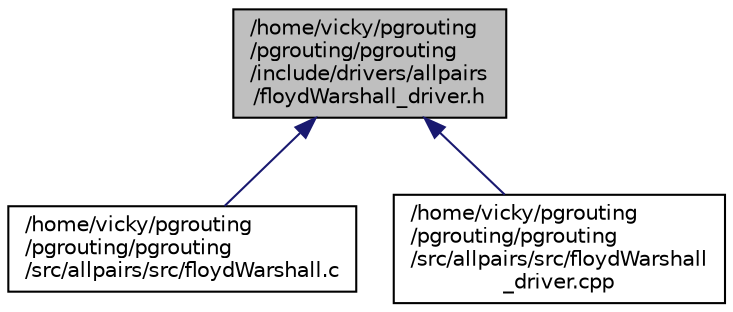 digraph "/home/vicky/pgrouting/pgrouting/pgrouting/include/drivers/allpairs/floydWarshall_driver.h"
{
  edge [fontname="Helvetica",fontsize="10",labelfontname="Helvetica",labelfontsize="10"];
  node [fontname="Helvetica",fontsize="10",shape=record];
  Node6 [label="/home/vicky/pgrouting\l/pgrouting/pgrouting\l/include/drivers/allpairs\l/floydWarshall_driver.h",height=0.2,width=0.4,color="black", fillcolor="grey75", style="filled", fontcolor="black"];
  Node6 -> Node7 [dir="back",color="midnightblue",fontsize="10",style="solid",fontname="Helvetica"];
  Node7 [label="/home/vicky/pgrouting\l/pgrouting/pgrouting\l/src/allpairs/src/floydWarshall.c",height=0.2,width=0.4,color="black", fillcolor="white", style="filled",URL="$floydWarshall_8c.html"];
  Node6 -> Node8 [dir="back",color="midnightblue",fontsize="10",style="solid",fontname="Helvetica"];
  Node8 [label="/home/vicky/pgrouting\l/pgrouting/pgrouting\l/src/allpairs/src/floydWarshall\l_driver.cpp",height=0.2,width=0.4,color="black", fillcolor="white", style="filled",URL="$floydWarshall__driver_8cpp.html"];
}
